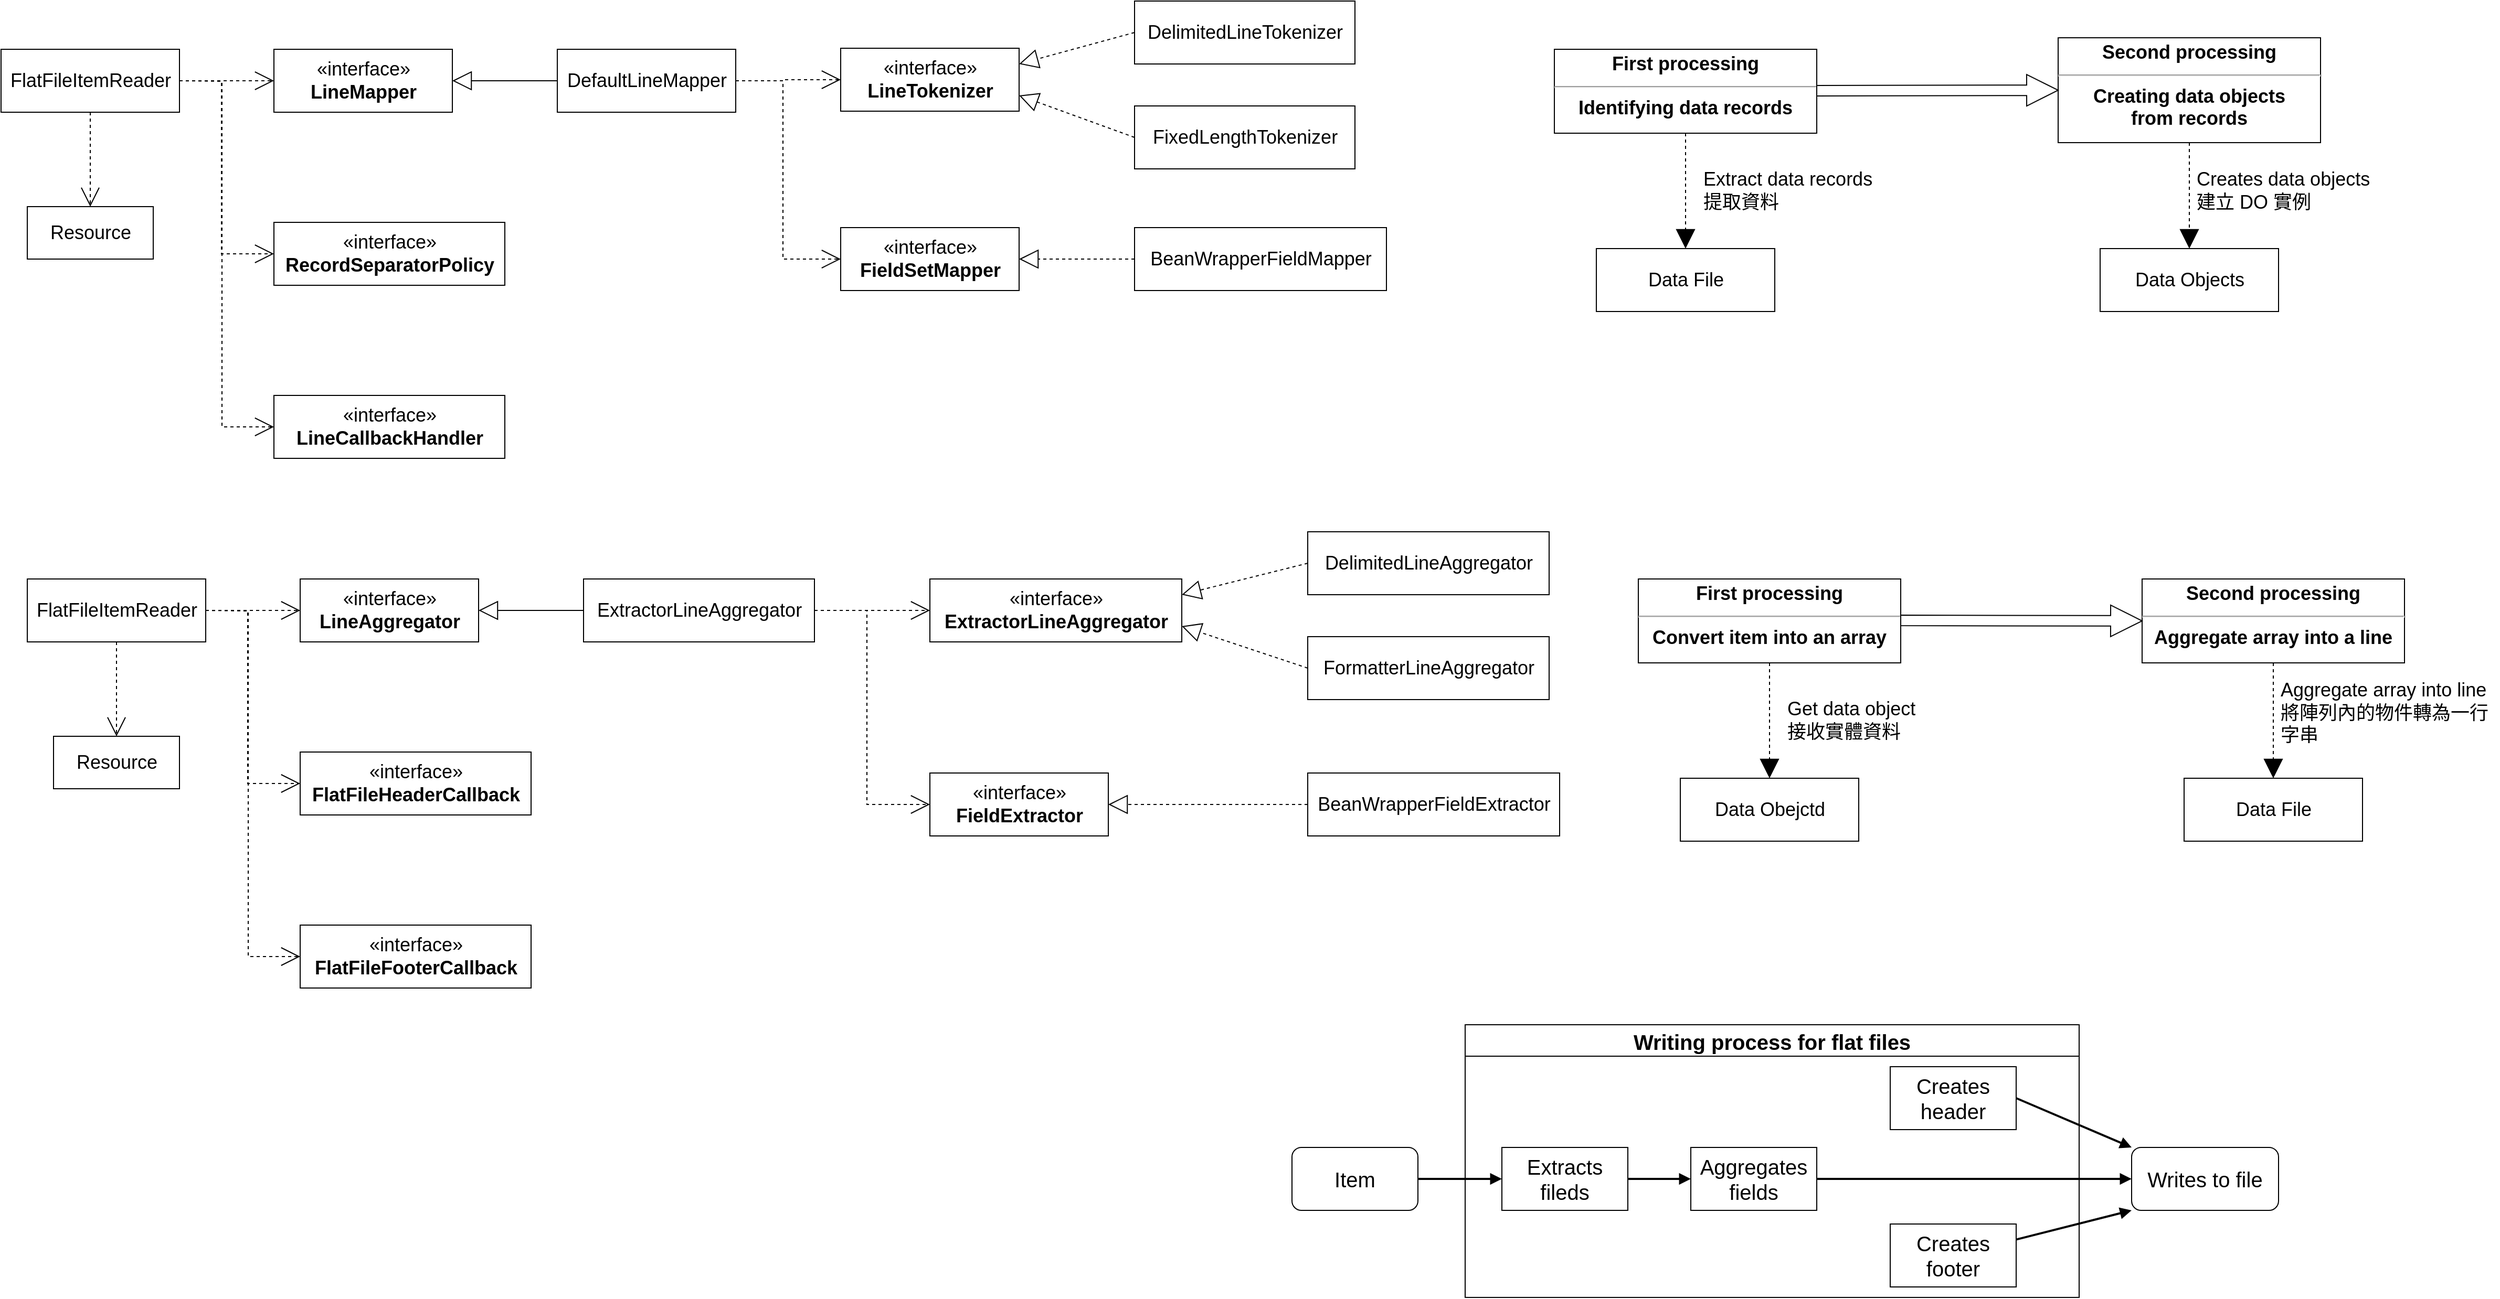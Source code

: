 <mxfile version="15.5.8" type="device"><diagram id="C5RBs43oDa-KdzZeNtuy" name="Page-1"><mxGraphModel dx="2426" dy="1360" grid="1" gridSize="10" guides="1" tooltips="1" connect="1" arrows="1" fold="1" page="1" pageScale="1" pageWidth="827" pageHeight="1169" math="0" shadow="0"><root><mxCell id="WIyWlLk6GJQsqaUBKTNV-0"/><mxCell id="WIyWlLk6GJQsqaUBKTNV-1" parent="WIyWlLk6GJQsqaUBKTNV-0"/><mxCell id="cy1NidDU30uK556diOFt-0" value="«interface»&lt;br style=&quot;font-size: 18px&quot;&gt;&lt;b&gt;LineMapper&lt;/b&gt;" style="html=1;fontSize=18;" parent="WIyWlLk6GJQsqaUBKTNV-1" vertex="1"><mxGeometry x="330" y="70" width="170" height="60" as="geometry"/></mxCell><mxCell id="cy1NidDU30uK556diOFt-1" value="FlatFileItemReader" style="html=1;fontSize=18;" parent="WIyWlLk6GJQsqaUBKTNV-1" vertex="1"><mxGeometry x="70" y="70" width="170" height="60" as="geometry"/></mxCell><mxCell id="cy1NidDU30uK556diOFt-3" value="DefaultLineMapper" style="html=1;fontSize=18;" parent="WIyWlLk6GJQsqaUBKTNV-1" vertex="1"><mxGeometry x="600" y="70" width="170" height="60" as="geometry"/></mxCell><mxCell id="cy1NidDU30uK556diOFt-4" value="" style="endArrow=block;endSize=16;endFill=0;html=1;rounded=0;fontSize=18;edgeStyle=orthogonalEdgeStyle;entryX=1;entryY=0.5;entryDx=0;entryDy=0;exitX=0;exitY=0.5;exitDx=0;exitDy=0;" parent="WIyWlLk6GJQsqaUBKTNV-1" source="cy1NidDU30uK556diOFt-3" target="cy1NidDU30uK556diOFt-0" edge="1"><mxGeometry x="0.238" y="10" width="160" relative="1" as="geometry"><mxPoint x="690" y="100" as="sourcePoint"/><mxPoint x="570" y="100" as="targetPoint"/><Array as="points"/><mxPoint as="offset"/></mxGeometry></mxCell><mxCell id="cy1NidDU30uK556diOFt-6" value="«interface»&lt;br style=&quot;font-size: 18px&quot;&gt;&lt;b&gt;RecordSeparatorPolicy&lt;/b&gt;" style="html=1;fontSize=18;" parent="WIyWlLk6GJQsqaUBKTNV-1" vertex="1"><mxGeometry x="330" y="235" width="220" height="60" as="geometry"/></mxCell><mxCell id="cy1NidDU30uK556diOFt-7" value="«interface»&lt;br style=&quot;font-size: 18px&quot;&gt;&lt;b&gt;LineCallbackHandler&lt;/b&gt;" style="html=1;fontSize=18;" parent="WIyWlLk6GJQsqaUBKTNV-1" vertex="1"><mxGeometry x="330" y="400" width="220" height="60" as="geometry"/></mxCell><mxCell id="cy1NidDU30uK556diOFt-10" value="«interface»&lt;br style=&quot;font-size: 18px&quot;&gt;&lt;b&gt;FieldSetMapper&lt;/b&gt;" style="html=1;fontSize=18;" parent="WIyWlLk6GJQsqaUBKTNV-1" vertex="1"><mxGeometry x="870" y="240" width="170" height="60" as="geometry"/></mxCell><mxCell id="cy1NidDU30uK556diOFt-11" value="«interface»&lt;br style=&quot;font-size: 18px&quot;&gt;&lt;b&gt;LineTokenizer&lt;/b&gt;" style="html=1;fontSize=18;" parent="WIyWlLk6GJQsqaUBKTNV-1" vertex="1"><mxGeometry x="870" y="69" width="170" height="60" as="geometry"/></mxCell><mxCell id="cy1NidDU30uK556diOFt-18" value="" style="edgeStyle=orthogonalEdgeStyle;rounded=0;orthogonalLoop=1;jettySize=auto;html=1;fontSize=18;entryX=0;entryY=0.5;entryDx=0;entryDy=0;dashed=1;endArrow=open;endFill=0;strokeWidth=1;endSize=16;exitX=1;exitY=0.5;exitDx=0;exitDy=0;" parent="WIyWlLk6GJQsqaUBKTNV-1" source="cy1NidDU30uK556diOFt-1" target="cy1NidDU30uK556diOFt-6" edge="1"><mxGeometry relative="1" as="geometry"><mxPoint x="250" y="110" as="sourcePoint"/><mxPoint x="320" y="110" as="targetPoint"/></mxGeometry></mxCell><mxCell id="cy1NidDU30uK556diOFt-19" value="" style="edgeStyle=orthogonalEdgeStyle;rounded=0;orthogonalLoop=1;jettySize=auto;html=1;fontSize=18;entryX=0;entryY=0.5;entryDx=0;entryDy=0;dashed=1;endArrow=open;endFill=0;strokeWidth=1;endSize=16;" parent="WIyWlLk6GJQsqaUBKTNV-1" target="cy1NidDU30uK556diOFt-7" edge="1"><mxGeometry relative="1" as="geometry"><mxPoint x="240" y="100" as="sourcePoint"/><mxPoint x="320" y="275" as="targetPoint"/></mxGeometry></mxCell><mxCell id="cy1NidDU30uK556diOFt-21" value="" style="edgeStyle=orthogonalEdgeStyle;rounded=0;orthogonalLoop=1;jettySize=auto;html=1;fontSize=18;entryX=0;entryY=0.5;entryDx=0;entryDy=0;dashed=1;endArrow=open;endFill=0;strokeWidth=1;endSize=16;exitX=1;exitY=0.5;exitDx=0;exitDy=0;" parent="WIyWlLk6GJQsqaUBKTNV-1" source="cy1NidDU30uK556diOFt-3" target="cy1NidDU30uK556diOFt-10" edge="1"><mxGeometry relative="1" as="geometry"><mxPoint x="250" y="110" as="sourcePoint"/><mxPoint x="320" y="110" as="targetPoint"/></mxGeometry></mxCell><mxCell id="cy1NidDU30uK556diOFt-22" value="" style="edgeStyle=orthogonalEdgeStyle;rounded=0;orthogonalLoop=1;jettySize=auto;html=1;fontSize=18;entryX=0;entryY=0.5;entryDx=0;entryDy=0;dashed=1;endArrow=open;endFill=0;strokeWidth=1;endSize=16;exitX=1;exitY=0.5;exitDx=0;exitDy=0;" parent="WIyWlLk6GJQsqaUBKTNV-1" source="cy1NidDU30uK556diOFt-3" target="cy1NidDU30uK556diOFt-11" edge="1"><mxGeometry relative="1" as="geometry"><mxPoint x="780" y="110" as="sourcePoint"/><mxPoint x="890" y="110" as="targetPoint"/></mxGeometry></mxCell><mxCell id="6VJMlKoIccmDzxhosmAD-0" value="&lt;p style=&quot;margin: 4px 0px 0px ; text-align: center ; font-size: 18px&quot;&gt;&lt;b&gt;First processing&lt;/b&gt;&lt;/p&gt;&lt;hr style=&quot;font-size: 18px&quot;&gt;&lt;div style=&quot;text-align: center ; height: 2px ; font-size: 18px&quot;&gt;&lt;b&gt;Identifying data records&lt;/b&gt;&lt;/div&gt;" style="verticalAlign=top;align=left;overflow=fill;fontSize=18;fontFamily=Helvetica;html=1;" parent="WIyWlLk6GJQsqaUBKTNV-1" vertex="1"><mxGeometry x="1550" y="70" width="250" height="80" as="geometry"/></mxCell><mxCell id="6VJMlKoIccmDzxhosmAD-2" value="Data File" style="html=1;fontSize=18;" parent="WIyWlLk6GJQsqaUBKTNV-1" vertex="1"><mxGeometry x="1590" y="260" width="170" height="60" as="geometry"/></mxCell><mxCell id="6VJMlKoIccmDzxhosmAD-3" value="" style="rounded=0;orthogonalLoop=1;jettySize=auto;html=1;fontSize=18;entryX=0.5;entryY=0;entryDx=0;entryDy=0;dashed=1;endArrow=block;endFill=1;strokeWidth=1;endSize=16;exitX=0.5;exitY=1;exitDx=0;exitDy=0;" parent="WIyWlLk6GJQsqaUBKTNV-1" source="6VJMlKoIccmDzxhosmAD-0" target="6VJMlKoIccmDzxhosmAD-2" edge="1"><mxGeometry relative="1" as="geometry"><mxPoint x="1670" y="260" as="targetPoint"/><mxPoint x="1680" y="150" as="sourcePoint"/></mxGeometry></mxCell><mxCell id="6VJMlKoIccmDzxhosmAD-4" value="Extract data records&lt;br&gt;提取資料" style="text;html=1;strokeColor=none;fillColor=none;align=left;verticalAlign=middle;whiteSpace=wrap;rounded=0;fontSize=18;" parent="WIyWlLk6GJQsqaUBKTNV-1" vertex="1"><mxGeometry x="1690" y="180" width="180" height="50" as="geometry"/></mxCell><mxCell id="6VJMlKoIccmDzxhosmAD-5" value="&lt;p style=&quot;margin: 4px 0px 0px ; text-align: center ; font-size: 18px&quot;&gt;&lt;b&gt;Second processing&lt;/b&gt;&lt;/p&gt;&lt;hr style=&quot;font-size: 18px&quot;&gt;&lt;div style=&quot;text-align: center ; height: 2px ; font-size: 18px&quot;&gt;&lt;b&gt;Creating data objects&lt;br&gt;&lt;/b&gt;&lt;b&gt;from records&lt;/b&gt;&lt;/div&gt;" style="verticalAlign=top;align=left;overflow=fill;fontSize=18;fontFamily=Helvetica;html=1;" parent="WIyWlLk6GJQsqaUBKTNV-1" vertex="1"><mxGeometry x="2030" y="59" width="250" height="100" as="geometry"/></mxCell><mxCell id="6VJMlKoIccmDzxhosmAD-6" value="" style="endArrow=block;endFill=0;html=1;rounded=0;fontSize=18;shape=arrow;entryX=0;entryY=0.5;entryDx=0;entryDy=0;" parent="WIyWlLk6GJQsqaUBKTNV-1" target="6VJMlKoIccmDzxhosmAD-5" edge="1"><mxGeometry width="160" relative="1" as="geometry"><mxPoint x="1800" y="109.5" as="sourcePoint"/><mxPoint x="1960" y="109.5" as="targetPoint"/></mxGeometry></mxCell><mxCell id="6VJMlKoIccmDzxhosmAD-7" value="Data Objects" style="html=1;fontSize=18;" parent="WIyWlLk6GJQsqaUBKTNV-1" vertex="1"><mxGeometry x="2070" y="260" width="170" height="60" as="geometry"/></mxCell><mxCell id="6VJMlKoIccmDzxhosmAD-8" value="" style="rounded=0;orthogonalLoop=1;jettySize=auto;html=1;fontSize=18;dashed=1;endArrow=block;endFill=1;strokeWidth=1;endSize=16;exitX=0.5;exitY=1;exitDx=0;exitDy=0;" parent="WIyWlLk6GJQsqaUBKTNV-1" source="6VJMlKoIccmDzxhosmAD-5" target="6VJMlKoIccmDzxhosmAD-7" edge="1"><mxGeometry relative="1" as="geometry"><mxPoint x="1685" y="270" as="targetPoint"/><mxPoint x="1685" y="160" as="sourcePoint"/></mxGeometry></mxCell><mxCell id="6VJMlKoIccmDzxhosmAD-9" value="Creates data objects&lt;br&gt;建立 DO 實例" style="text;html=1;strokeColor=none;fillColor=none;align=left;verticalAlign=middle;whiteSpace=wrap;rounded=0;fontSize=18;" parent="WIyWlLk6GJQsqaUBKTNV-1" vertex="1"><mxGeometry x="2160" y="180" width="180" height="50" as="geometry"/></mxCell><mxCell id="1J29c5DB6pT7q1-vGEuX-0" value="Resource" style="html=1;fontSize=18;" parent="WIyWlLk6GJQsqaUBKTNV-1" vertex="1"><mxGeometry x="95" y="220" width="120" height="50" as="geometry"/></mxCell><mxCell id="1J29c5DB6pT7q1-vGEuX-5" value="" style="edgeStyle=orthogonalEdgeStyle;rounded=0;orthogonalLoop=1;jettySize=auto;html=1;fontSize=18;dashed=1;endArrow=open;endFill=0;strokeWidth=1;endSize=16;exitX=1;exitY=0.5;exitDx=0;exitDy=0;" parent="WIyWlLk6GJQsqaUBKTNV-1" source="cy1NidDU30uK556diOFt-1" edge="1"><mxGeometry relative="1" as="geometry"><mxPoint x="250" y="110" as="sourcePoint"/><mxPoint x="330" y="100" as="targetPoint"/></mxGeometry></mxCell><mxCell id="1J29c5DB6pT7q1-vGEuX-6" value="" style="edgeStyle=orthogonalEdgeStyle;rounded=0;orthogonalLoop=1;jettySize=auto;html=1;fontSize=18;entryX=0.5;entryY=0;entryDx=0;entryDy=0;dashed=1;endArrow=open;endFill=0;strokeWidth=1;endSize=16;exitX=0.5;exitY=1;exitDx=0;exitDy=0;" parent="WIyWlLk6GJQsqaUBKTNV-1" source="cy1NidDU30uK556diOFt-1" target="1J29c5DB6pT7q1-vGEuX-0" edge="1"><mxGeometry relative="1" as="geometry"><mxPoint x="260" y="120" as="sourcePoint"/><mxPoint x="350" y="285" as="targetPoint"/></mxGeometry></mxCell><mxCell id="1J29c5DB6pT7q1-vGEuX-7" value="BeanWrapperFieldMapper" style="html=1;fontSize=18;" parent="WIyWlLk6GJQsqaUBKTNV-1" vertex="1"><mxGeometry x="1150" y="240" width="240" height="60" as="geometry"/></mxCell><mxCell id="1J29c5DB6pT7q1-vGEuX-8" value="" style="endArrow=block;endSize=16;endFill=0;html=1;rounded=0;fontSize=18;edgeStyle=orthogonalEdgeStyle;entryX=1;entryY=0.5;entryDx=0;entryDy=0;exitX=0;exitY=0.5;exitDx=0;exitDy=0;dashed=1;" parent="WIyWlLk6GJQsqaUBKTNV-1" source="1J29c5DB6pT7q1-vGEuX-7" target="cy1NidDU30uK556diOFt-10" edge="1"><mxGeometry x="0.238" y="10" width="160" relative="1" as="geometry"><mxPoint x="600" y="280" as="sourcePoint"/><mxPoint x="500" y="280" as="targetPoint"/><Array as="points"/><mxPoint as="offset"/></mxGeometry></mxCell><mxCell id="1J29c5DB6pT7q1-vGEuX-9" value="DelimitedLineTokenizer" style="html=1;fontSize=18;" parent="WIyWlLk6GJQsqaUBKTNV-1" vertex="1"><mxGeometry x="1150" y="24" width="210" height="60" as="geometry"/></mxCell><mxCell id="1J29c5DB6pT7q1-vGEuX-10" value="FixedLengthTokenizer" style="html=1;fontSize=18;" parent="WIyWlLk6GJQsqaUBKTNV-1" vertex="1"><mxGeometry x="1150" y="124" width="210" height="60" as="geometry"/></mxCell><mxCell id="1J29c5DB6pT7q1-vGEuX-11" value="" style="endArrow=block;endSize=16;endFill=0;html=1;rounded=0;fontSize=18;exitX=0;exitY=0.5;exitDx=0;exitDy=0;entryX=1;entryY=0.25;entryDx=0;entryDy=0;dashed=1;" parent="WIyWlLk6GJQsqaUBKTNV-1" source="1J29c5DB6pT7q1-vGEuX-9" target="cy1NidDU30uK556diOFt-11" edge="1"><mxGeometry x="0.238" y="10" width="160" relative="1" as="geometry"><mxPoint x="1160" y="-56" as="sourcePoint"/><mxPoint x="1040" y="99" as="targetPoint"/><mxPoint as="offset"/></mxGeometry></mxCell><mxCell id="1J29c5DB6pT7q1-vGEuX-12" value="" style="endArrow=block;endSize=16;endFill=0;html=1;rounded=0;fontSize=18;entryX=1;entryY=0.75;entryDx=0;entryDy=0;exitX=0;exitY=0.5;exitDx=0;exitDy=0;dashed=1;" parent="WIyWlLk6GJQsqaUBKTNV-1" source="1J29c5DB6pT7q1-vGEuX-10" target="cy1NidDU30uK556diOFt-11" edge="1"><mxGeometry x="0.238" y="10" width="160" relative="1" as="geometry"><mxPoint x="1170" y="-46" as="sourcePoint"/><mxPoint x="1060" y="-46" as="targetPoint"/><mxPoint as="offset"/></mxGeometry></mxCell><mxCell id="fDV4MPwoD4RgcceSR3xr-0" value="«interface»&lt;br style=&quot;font-size: 18px&quot;&gt;&lt;b&gt;LineAggregator&lt;/b&gt;" style="html=1;fontSize=18;" parent="WIyWlLk6GJQsqaUBKTNV-1" vertex="1"><mxGeometry x="355" y="575" width="170" height="60" as="geometry"/></mxCell><mxCell id="fDV4MPwoD4RgcceSR3xr-1" value="FlatFileItemReader" style="html=1;fontSize=18;" parent="WIyWlLk6GJQsqaUBKTNV-1" vertex="1"><mxGeometry x="95" y="575" width="170" height="60" as="geometry"/></mxCell><mxCell id="fDV4MPwoD4RgcceSR3xr-2" value="ExtractorLineAggregator" style="html=1;fontSize=18;" parent="WIyWlLk6GJQsqaUBKTNV-1" vertex="1"><mxGeometry x="625" y="575" width="220" height="60" as="geometry"/></mxCell><mxCell id="fDV4MPwoD4RgcceSR3xr-3" value="" style="endArrow=block;endSize=16;endFill=0;html=1;rounded=0;fontSize=18;edgeStyle=orthogonalEdgeStyle;entryX=1;entryY=0.5;entryDx=0;entryDy=0;exitX=0;exitY=0.5;exitDx=0;exitDy=0;" parent="WIyWlLk6GJQsqaUBKTNV-1" source="fDV4MPwoD4RgcceSR3xr-2" target="fDV4MPwoD4RgcceSR3xr-0" edge="1"><mxGeometry x="0.238" y="10" width="160" relative="1" as="geometry"><mxPoint x="715" y="605" as="sourcePoint"/><mxPoint x="595" y="605" as="targetPoint"/><Array as="points"/><mxPoint as="offset"/></mxGeometry></mxCell><mxCell id="fDV4MPwoD4RgcceSR3xr-4" value="«interface»&lt;br style=&quot;font-size: 18px&quot;&gt;&lt;b&gt;FlatFileHeaderCallback&lt;/b&gt;" style="html=1;fontSize=18;" parent="WIyWlLk6GJQsqaUBKTNV-1" vertex="1"><mxGeometry x="355" y="740" width="220" height="60" as="geometry"/></mxCell><mxCell id="fDV4MPwoD4RgcceSR3xr-5" value="«interface»&lt;br style=&quot;font-size: 18px&quot;&gt;&lt;b&gt;FlatFileFooterCallback&lt;/b&gt;" style="html=1;fontSize=18;" parent="WIyWlLk6GJQsqaUBKTNV-1" vertex="1"><mxGeometry x="355" y="905" width="220" height="60" as="geometry"/></mxCell><mxCell id="fDV4MPwoD4RgcceSR3xr-6" value="«interface»&lt;br style=&quot;font-size: 18px&quot;&gt;&lt;b&gt;FieldExtractor&lt;/b&gt;" style="html=1;fontSize=18;" parent="WIyWlLk6GJQsqaUBKTNV-1" vertex="1"><mxGeometry x="955" y="760" width="170" height="60" as="geometry"/></mxCell><mxCell id="fDV4MPwoD4RgcceSR3xr-7" value="«interface»&lt;br style=&quot;font-size: 18px&quot;&gt;&lt;b&gt;ExtractorLineAggregator&lt;/b&gt;" style="html=1;fontSize=18;" parent="WIyWlLk6GJQsqaUBKTNV-1" vertex="1"><mxGeometry x="955" y="575" width="240" height="60" as="geometry"/></mxCell><mxCell id="fDV4MPwoD4RgcceSR3xr-8" value="" style="edgeStyle=orthogonalEdgeStyle;rounded=0;orthogonalLoop=1;jettySize=auto;html=1;fontSize=18;entryX=0;entryY=0.5;entryDx=0;entryDy=0;dashed=1;endArrow=open;endFill=0;strokeWidth=1;endSize=16;exitX=1;exitY=0.5;exitDx=0;exitDy=0;" parent="WIyWlLk6GJQsqaUBKTNV-1" source="fDV4MPwoD4RgcceSR3xr-1" target="fDV4MPwoD4RgcceSR3xr-4" edge="1"><mxGeometry relative="1" as="geometry"><mxPoint x="275" y="615" as="sourcePoint"/><mxPoint x="345" y="615" as="targetPoint"/></mxGeometry></mxCell><mxCell id="fDV4MPwoD4RgcceSR3xr-9" value="" style="edgeStyle=orthogonalEdgeStyle;rounded=0;orthogonalLoop=1;jettySize=auto;html=1;fontSize=18;entryX=0;entryY=0.5;entryDx=0;entryDy=0;dashed=1;endArrow=open;endFill=0;strokeWidth=1;endSize=16;" parent="WIyWlLk6GJQsqaUBKTNV-1" target="fDV4MPwoD4RgcceSR3xr-5" edge="1"><mxGeometry relative="1" as="geometry"><mxPoint x="265" y="605" as="sourcePoint"/><mxPoint x="345" y="780" as="targetPoint"/></mxGeometry></mxCell><mxCell id="fDV4MPwoD4RgcceSR3xr-10" value="" style="edgeStyle=orthogonalEdgeStyle;rounded=0;orthogonalLoop=1;jettySize=auto;html=1;fontSize=18;entryX=0;entryY=0.5;entryDx=0;entryDy=0;dashed=1;endArrow=open;endFill=0;strokeWidth=1;endSize=16;exitX=1;exitY=0.5;exitDx=0;exitDy=0;" parent="WIyWlLk6GJQsqaUBKTNV-1" source="fDV4MPwoD4RgcceSR3xr-2" target="fDV4MPwoD4RgcceSR3xr-6" edge="1"><mxGeometry relative="1" as="geometry"><mxPoint x="275" y="615" as="sourcePoint"/><mxPoint x="345" y="615" as="targetPoint"/></mxGeometry></mxCell><mxCell id="fDV4MPwoD4RgcceSR3xr-11" value="" style="edgeStyle=orthogonalEdgeStyle;rounded=0;orthogonalLoop=1;jettySize=auto;html=1;fontSize=18;entryX=0;entryY=0.5;entryDx=0;entryDy=0;dashed=1;endArrow=open;endFill=0;strokeWidth=1;endSize=16;exitX=1;exitY=0.5;exitDx=0;exitDy=0;" parent="WIyWlLk6GJQsqaUBKTNV-1" source="fDV4MPwoD4RgcceSR3xr-2" target="fDV4MPwoD4RgcceSR3xr-7" edge="1"><mxGeometry relative="1" as="geometry"><mxPoint x="805" y="615" as="sourcePoint"/><mxPoint x="915" y="615" as="targetPoint"/></mxGeometry></mxCell><mxCell id="fDV4MPwoD4RgcceSR3xr-12" value="Resource" style="html=1;fontSize=18;" parent="WIyWlLk6GJQsqaUBKTNV-1" vertex="1"><mxGeometry x="120" y="725" width="120" height="50" as="geometry"/></mxCell><mxCell id="fDV4MPwoD4RgcceSR3xr-13" value="" style="edgeStyle=orthogonalEdgeStyle;rounded=0;orthogonalLoop=1;jettySize=auto;html=1;fontSize=18;dashed=1;endArrow=open;endFill=0;strokeWidth=1;endSize=16;exitX=1;exitY=0.5;exitDx=0;exitDy=0;" parent="WIyWlLk6GJQsqaUBKTNV-1" source="fDV4MPwoD4RgcceSR3xr-1" edge="1"><mxGeometry relative="1" as="geometry"><mxPoint x="275" y="615" as="sourcePoint"/><mxPoint x="355" y="605" as="targetPoint"/></mxGeometry></mxCell><mxCell id="fDV4MPwoD4RgcceSR3xr-14" value="" style="edgeStyle=orthogonalEdgeStyle;rounded=0;orthogonalLoop=1;jettySize=auto;html=1;fontSize=18;entryX=0.5;entryY=0;entryDx=0;entryDy=0;dashed=1;endArrow=open;endFill=0;strokeWidth=1;endSize=16;exitX=0.5;exitY=1;exitDx=0;exitDy=0;" parent="WIyWlLk6GJQsqaUBKTNV-1" source="fDV4MPwoD4RgcceSR3xr-1" target="fDV4MPwoD4RgcceSR3xr-12" edge="1"><mxGeometry relative="1" as="geometry"><mxPoint x="285" y="625" as="sourcePoint"/><mxPoint x="375" y="790" as="targetPoint"/></mxGeometry></mxCell><mxCell id="fDV4MPwoD4RgcceSR3xr-15" value="BeanWrapperFieldExtractor" style="html=1;fontSize=18;" parent="WIyWlLk6GJQsqaUBKTNV-1" vertex="1"><mxGeometry x="1315" y="760" width="240" height="60" as="geometry"/></mxCell><mxCell id="fDV4MPwoD4RgcceSR3xr-16" value="" style="endArrow=block;endSize=16;endFill=0;html=1;rounded=0;fontSize=18;edgeStyle=orthogonalEdgeStyle;entryX=1;entryY=0.5;entryDx=0;entryDy=0;exitX=0;exitY=0.5;exitDx=0;exitDy=0;dashed=1;" parent="WIyWlLk6GJQsqaUBKTNV-1" source="fDV4MPwoD4RgcceSR3xr-15" target="fDV4MPwoD4RgcceSR3xr-6" edge="1"><mxGeometry x="0.238" y="10" width="160" relative="1" as="geometry"><mxPoint x="685" y="800" as="sourcePoint"/><mxPoint x="585" y="800" as="targetPoint"/><Array as="points"/><mxPoint as="offset"/></mxGeometry></mxCell><mxCell id="fDV4MPwoD4RgcceSR3xr-17" value="DelimitedLineAggregator" style="html=1;fontSize=18;" parent="WIyWlLk6GJQsqaUBKTNV-1" vertex="1"><mxGeometry x="1315" y="530" width="230" height="60" as="geometry"/></mxCell><mxCell id="fDV4MPwoD4RgcceSR3xr-18" value="FormatterLineAggregator" style="html=1;fontSize=18;" parent="WIyWlLk6GJQsqaUBKTNV-1" vertex="1"><mxGeometry x="1315" y="630" width="230" height="60" as="geometry"/></mxCell><mxCell id="fDV4MPwoD4RgcceSR3xr-19" value="" style="endArrow=block;endSize=16;endFill=0;html=1;rounded=0;fontSize=18;exitX=0;exitY=0.5;exitDx=0;exitDy=0;entryX=1;entryY=0.25;entryDx=0;entryDy=0;dashed=1;" parent="WIyWlLk6GJQsqaUBKTNV-1" source="fDV4MPwoD4RgcceSR3xr-17" target="fDV4MPwoD4RgcceSR3xr-7" edge="1"><mxGeometry x="0.238" y="10" width="160" relative="1" as="geometry"><mxPoint x="1245" y="450" as="sourcePoint"/><mxPoint x="1125" y="605" as="targetPoint"/><mxPoint as="offset"/></mxGeometry></mxCell><mxCell id="fDV4MPwoD4RgcceSR3xr-20" value="" style="endArrow=block;endSize=16;endFill=0;html=1;rounded=0;fontSize=18;entryX=1;entryY=0.75;entryDx=0;entryDy=0;exitX=0;exitY=0.5;exitDx=0;exitDy=0;dashed=1;" parent="WIyWlLk6GJQsqaUBKTNV-1" source="fDV4MPwoD4RgcceSR3xr-18" target="fDV4MPwoD4RgcceSR3xr-7" edge="1"><mxGeometry x="0.238" y="10" width="160" relative="1" as="geometry"><mxPoint x="1255" y="460" as="sourcePoint"/><mxPoint x="1145" y="460" as="targetPoint"/><mxPoint as="offset"/></mxGeometry></mxCell><mxCell id="4NFpEpoXS7xhLPOjgKRg-0" value="&lt;p style=&quot;margin: 4px 0px 0px ; text-align: center ; font-size: 18px&quot;&gt;&lt;b&gt;First processing&lt;/b&gt;&lt;/p&gt;&lt;hr style=&quot;font-size: 18px&quot;&gt;&lt;div style=&quot;text-align: center ; height: 2px&quot;&gt;&lt;b&gt;Convert item into an array&lt;/b&gt;&lt;br&gt;&lt;/div&gt;" style="verticalAlign=top;align=left;overflow=fill;fontSize=18;fontFamily=Helvetica;html=1;" vertex="1" parent="WIyWlLk6GJQsqaUBKTNV-1"><mxGeometry x="1630" y="575" width="250" height="80" as="geometry"/></mxCell><mxCell id="4NFpEpoXS7xhLPOjgKRg-1" value="Data Obejctd" style="html=1;fontSize=18;" vertex="1" parent="WIyWlLk6GJQsqaUBKTNV-1"><mxGeometry x="1670" y="765" width="170" height="60" as="geometry"/></mxCell><mxCell id="4NFpEpoXS7xhLPOjgKRg-2" value="" style="rounded=0;orthogonalLoop=1;jettySize=auto;html=1;fontSize=18;entryX=0.5;entryY=0;entryDx=0;entryDy=0;dashed=1;endArrow=block;endFill=1;strokeWidth=1;endSize=16;exitX=0.5;exitY=1;exitDx=0;exitDy=0;" edge="1" parent="WIyWlLk6GJQsqaUBKTNV-1" source="4NFpEpoXS7xhLPOjgKRg-0" target="4NFpEpoXS7xhLPOjgKRg-1"><mxGeometry relative="1" as="geometry"><mxPoint x="1750" y="765" as="targetPoint"/><mxPoint x="1760" y="655" as="sourcePoint"/></mxGeometry></mxCell><mxCell id="4NFpEpoXS7xhLPOjgKRg-3" value="Get data object&lt;br&gt;接收實體資料" style="text;html=1;strokeColor=none;fillColor=none;align=left;verticalAlign=middle;whiteSpace=wrap;rounded=0;fontSize=18;" vertex="1" parent="WIyWlLk6GJQsqaUBKTNV-1"><mxGeometry x="1770" y="685" width="180" height="50" as="geometry"/></mxCell><mxCell id="4NFpEpoXS7xhLPOjgKRg-4" value="&lt;p style=&quot;margin: 4px 0px 0px ; text-align: center ; font-size: 18px&quot;&gt;&lt;b&gt;Second processing&lt;/b&gt;&lt;br&gt;&lt;/p&gt;&lt;hr style=&quot;font-size: 18px&quot;&gt;&lt;div style=&quot;text-align: center ; height: 2px&quot;&gt;&lt;b&gt;Aggregate array into a line&lt;/b&gt;&lt;br&gt;&lt;/div&gt;" style="verticalAlign=top;align=left;overflow=fill;fontSize=18;fontFamily=Helvetica;html=1;" vertex="1" parent="WIyWlLk6GJQsqaUBKTNV-1"><mxGeometry x="2110" y="575" width="250" height="80" as="geometry"/></mxCell><mxCell id="4NFpEpoXS7xhLPOjgKRg-5" value="" style="endArrow=block;endFill=0;html=1;rounded=0;fontSize=18;shape=arrow;entryX=0;entryY=0.5;entryDx=0;entryDy=0;" edge="1" parent="WIyWlLk6GJQsqaUBKTNV-1" target="4NFpEpoXS7xhLPOjgKRg-4"><mxGeometry width="160" relative="1" as="geometry"><mxPoint x="1880" y="614.5" as="sourcePoint"/><mxPoint x="2040" y="614.5" as="targetPoint"/></mxGeometry></mxCell><mxCell id="4NFpEpoXS7xhLPOjgKRg-6" value="Data File" style="html=1;fontSize=18;" vertex="1" parent="WIyWlLk6GJQsqaUBKTNV-1"><mxGeometry x="2150" y="765" width="170" height="60" as="geometry"/></mxCell><mxCell id="4NFpEpoXS7xhLPOjgKRg-7" value="" style="rounded=0;orthogonalLoop=1;jettySize=auto;html=1;fontSize=18;dashed=1;endArrow=block;endFill=1;strokeWidth=1;endSize=16;exitX=0.5;exitY=1;exitDx=0;exitDy=0;" edge="1" parent="WIyWlLk6GJQsqaUBKTNV-1" source="4NFpEpoXS7xhLPOjgKRg-4" target="4NFpEpoXS7xhLPOjgKRg-6"><mxGeometry relative="1" as="geometry"><mxPoint x="1765" y="775" as="targetPoint"/><mxPoint x="1765" y="665" as="sourcePoint"/></mxGeometry></mxCell><mxCell id="4NFpEpoXS7xhLPOjgKRg-8" value="Aggregate array into line&lt;br&gt;將陣列內的物件轉為一行字串" style="text;html=1;strokeColor=none;fillColor=none;align=left;verticalAlign=middle;whiteSpace=wrap;rounded=0;fontSize=18;" vertex="1" parent="WIyWlLk6GJQsqaUBKTNV-1"><mxGeometry x="2240" y="670" width="210" height="65" as="geometry"/></mxCell><mxCell id="4NFpEpoXS7xhLPOjgKRg-10" value="Writing process for flat files" style="swimlane;align=center;fontSize=20;startSize=30;" vertex="1" parent="WIyWlLk6GJQsqaUBKTNV-1"><mxGeometry x="1465" y="1000" width="585" height="260" as="geometry"/></mxCell><mxCell id="4NFpEpoXS7xhLPOjgKRg-21" style="edgeStyle=orthogonalEdgeStyle;rounded=0;orthogonalLoop=1;jettySize=auto;html=1;exitX=1;exitY=0.5;exitDx=0;exitDy=0;entryX=0;entryY=0.5;entryDx=0;entryDy=0;fontSize=20;endArrow=block;endFill=1;strokeWidth=2;" edge="1" parent="4NFpEpoXS7xhLPOjgKRg-10" source="4NFpEpoXS7xhLPOjgKRg-12" target="4NFpEpoXS7xhLPOjgKRg-13"><mxGeometry relative="1" as="geometry"/></mxCell><mxCell id="4NFpEpoXS7xhLPOjgKRg-12" value="Extracts&lt;br&gt;fileds" style="rounded=0;whiteSpace=wrap;html=1;fontSize=20;align=center;" vertex="1" parent="4NFpEpoXS7xhLPOjgKRg-10"><mxGeometry x="35" y="117" width="120" height="60" as="geometry"/></mxCell><mxCell id="4NFpEpoXS7xhLPOjgKRg-13" value="Aggregates fields" style="rounded=0;whiteSpace=wrap;html=1;fontSize=20;align=center;" vertex="1" parent="4NFpEpoXS7xhLPOjgKRg-10"><mxGeometry x="215" y="117" width="120" height="60" as="geometry"/></mxCell><mxCell id="4NFpEpoXS7xhLPOjgKRg-17" value="Creates header" style="rounded=0;whiteSpace=wrap;html=1;fontSize=20;align=center;" vertex="1" parent="4NFpEpoXS7xhLPOjgKRg-10"><mxGeometry x="405" y="40" width="120" height="60" as="geometry"/></mxCell><mxCell id="4NFpEpoXS7xhLPOjgKRg-18" value="Creates footer" style="rounded=0;whiteSpace=wrap;html=1;fontSize=20;align=center;" vertex="1" parent="4NFpEpoXS7xhLPOjgKRg-10"><mxGeometry x="405" y="190" width="120" height="60" as="geometry"/></mxCell><mxCell id="4NFpEpoXS7xhLPOjgKRg-20" style="edgeStyle=orthogonalEdgeStyle;rounded=0;orthogonalLoop=1;jettySize=auto;html=1;entryX=0;entryY=0.5;entryDx=0;entryDy=0;fontSize=20;endArrow=block;endFill=1;strokeWidth=2;" edge="1" parent="WIyWlLk6GJQsqaUBKTNV-1" source="4NFpEpoXS7xhLPOjgKRg-11" target="4NFpEpoXS7xhLPOjgKRg-12"><mxGeometry relative="1" as="geometry"/></mxCell><mxCell id="4NFpEpoXS7xhLPOjgKRg-11" value="Item" style="rounded=1;whiteSpace=wrap;html=1;fontSize=20;align=center;" vertex="1" parent="WIyWlLk6GJQsqaUBKTNV-1"><mxGeometry x="1300" y="1117" width="120" height="60" as="geometry"/></mxCell><mxCell id="4NFpEpoXS7xhLPOjgKRg-19" value="Writes to file" style="rounded=1;whiteSpace=wrap;html=1;fontSize=20;align=center;" vertex="1" parent="WIyWlLk6GJQsqaUBKTNV-1"><mxGeometry x="2100" y="1117" width="140" height="60" as="geometry"/></mxCell><mxCell id="4NFpEpoXS7xhLPOjgKRg-22" style="edgeStyle=orthogonalEdgeStyle;rounded=0;orthogonalLoop=1;jettySize=auto;html=1;exitX=1;exitY=0.5;exitDx=0;exitDy=0;entryX=0;entryY=0.5;entryDx=0;entryDy=0;fontSize=20;endArrow=block;endFill=1;strokeWidth=2;" edge="1" parent="WIyWlLk6GJQsqaUBKTNV-1" source="4NFpEpoXS7xhLPOjgKRg-13" target="4NFpEpoXS7xhLPOjgKRg-19"><mxGeometry relative="1" as="geometry"/></mxCell><mxCell id="4NFpEpoXS7xhLPOjgKRg-25" style="edgeStyle=none;rounded=0;orthogonalLoop=1;jettySize=auto;html=1;exitX=1;exitY=0.5;exitDx=0;exitDy=0;fontSize=20;endArrow=block;endFill=1;strokeWidth=2;entryX=0;entryY=0;entryDx=0;entryDy=0;" edge="1" parent="WIyWlLk6GJQsqaUBKTNV-1" source="4NFpEpoXS7xhLPOjgKRg-17" target="4NFpEpoXS7xhLPOjgKRg-19"><mxGeometry relative="1" as="geometry"><mxPoint x="2110" y="1100" as="targetPoint"/></mxGeometry></mxCell><mxCell id="4NFpEpoXS7xhLPOjgKRg-26" style="edgeStyle=none;rounded=0;orthogonalLoop=1;jettySize=auto;html=1;entryX=0;entryY=1;entryDx=0;entryDy=0;fontSize=20;endArrow=block;endFill=1;strokeWidth=2;" edge="1" parent="WIyWlLk6GJQsqaUBKTNV-1" source="4NFpEpoXS7xhLPOjgKRg-18" target="4NFpEpoXS7xhLPOjgKRg-19"><mxGeometry relative="1" as="geometry"/></mxCell></root></mxGraphModel></diagram></mxfile>